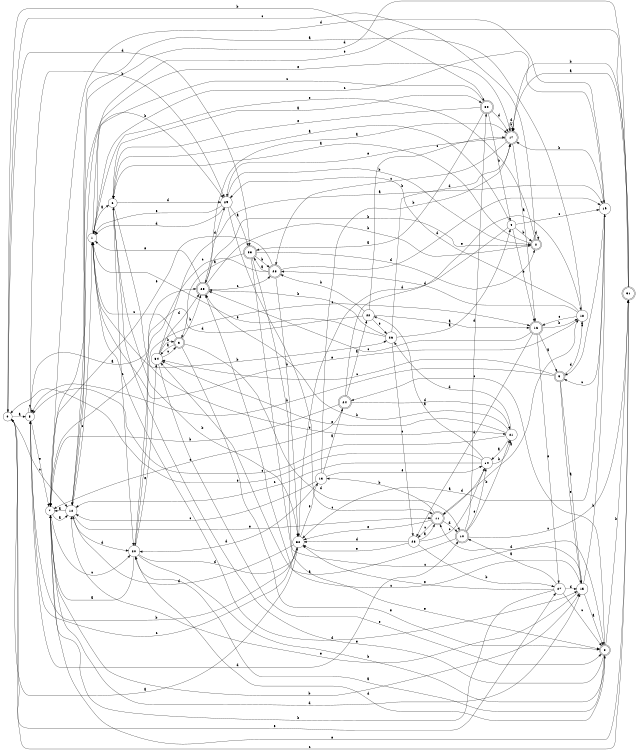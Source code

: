 digraph n28_6 {
__start0 [label="" shape="none"];

rankdir=LR;
size="8,5";

s0 [style="filled", color="black", fillcolor="white" shape="circle", label="0"];
s1 [style="filled", color="black", fillcolor="white" shape="circle", label="1"];
s2 [style="rounded,filled", color="black", fillcolor="white" shape="doublecircle", label="2"];
s3 [style="rounded,filled", color="black", fillcolor="white" shape="doublecircle", label="3"];
s4 [style="filled", color="black", fillcolor="white" shape="circle", label="4"];
s5 [style="filled", color="black", fillcolor="white" shape="circle", label="5"];
s6 [style="filled", color="black", fillcolor="white" shape="circle", label="6"];
s7 [style="filled", color="black", fillcolor="white" shape="circle", label="7"];
s8 [style="rounded,filled", color="black", fillcolor="white" shape="doublecircle", label="8"];
s9 [style="rounded,filled", color="black", fillcolor="white" shape="doublecircle", label="9"];
s10 [style="rounded,filled", color="black", fillcolor="white" shape="doublecircle", label="10"];
s11 [style="rounded,filled", color="black", fillcolor="white" shape="doublecircle", label="11"];
s12 [style="filled", color="black", fillcolor="white" shape="circle", label="12"];
s13 [style="filled", color="black", fillcolor="white" shape="circle", label="13"];
s14 [style="filled", color="black", fillcolor="white" shape="circle", label="14"];
s15 [style="filled", color="black", fillcolor="white" shape="circle", label="15"];
s16 [style="rounded,filled", color="black", fillcolor="white" shape="doublecircle", label="16"];
s17 [style="rounded,filled", color="black", fillcolor="white" shape="doublecircle", label="17"];
s18 [style="filled", color="black", fillcolor="white" shape="circle", label="18"];
s19 [style="filled", color="black", fillcolor="white" shape="circle", label="19"];
s20 [style="filled", color="black", fillcolor="white" shape="circle", label="20"];
s21 [style="filled", color="black", fillcolor="white" shape="circle", label="21"];
s22 [style="filled", color="black", fillcolor="white" shape="circle", label="22"];
s23 [style="filled", color="black", fillcolor="white" shape="circle", label="23"];
s24 [style="rounded,filled", color="black", fillcolor="white" shape="doublecircle", label="24"];
s25 [style="rounded,filled", color="black", fillcolor="white" shape="doublecircle", label="25"];
s26 [style="filled", color="black", fillcolor="white" shape="circle", label="26"];
s27 [style="filled", color="black", fillcolor="white" shape="circle", label="27"];
s28 [style="rounded,filled", color="black", fillcolor="white" shape="doublecircle", label="28"];
s29 [style="filled", color="black", fillcolor="white" shape="circle", label="29"];
s30 [style="rounded,filled", color="black", fillcolor="white" shape="doublecircle", label="30"];
s31 [style="rounded,filled", color="black", fillcolor="white" shape="doublecircle", label="31"];
s32 [style="filled", color="black", fillcolor="white" shape="circle", label="32"];
s33 [style="rounded,filled", color="black", fillcolor="white" shape="doublecircle", label="33"];
s34 [style="filled", color="black", fillcolor="white" shape="circle", label="34"];
s0 -> s5 [label="a"];
s0 -> s30 [label="b"];
s0 -> s12 [label="c"];
s0 -> s33 [label="d"];
s0 -> s27 [label="e"];
s1 -> s6 [label="a"];
s1 -> s26 [label="b"];
s1 -> s19 [label="c"];
s1 -> s15 [label="d"];
s1 -> s17 [label="e"];
s2 -> s6 [label="a"];
s2 -> s25 [label="b"];
s2 -> s0 [label="c"];
s2 -> s2 [label="d"];
s2 -> s1 [label="e"];
s3 -> s34 [label="a"];
s3 -> s25 [label="b"];
s3 -> s1 [label="c"];
s3 -> s10 [label="d"];
s3 -> s8 [label="e"];
s4 -> s6 [label="a"];
s4 -> s2 [label="b"];
s4 -> s19 [label="c"];
s4 -> s32 [label="d"];
s4 -> s16 [label="e"];
s5 -> s25 [label="a"];
s5 -> s29 [label="b"];
s5 -> s5 [label="c"];
s5 -> s10 [label="d"];
s5 -> s7 [label="e"];
s6 -> s30 [label="a"];
s6 -> s32 [label="b"];
s6 -> s20 [label="c"];
s6 -> s29 [label="d"];
s6 -> s21 [label="e"];
s7 -> s12 [label="a"];
s7 -> s15 [label="b"];
s7 -> s20 [label="c"];
s7 -> s15 [label="d"];
s7 -> s31 [label="e"];
s8 -> s20 [label="a"];
s8 -> s31 [label="b"];
s8 -> s24 [label="c"];
s8 -> s20 [label="d"];
s8 -> s6 [label="e"];
s9 -> s15 [label="a"];
s9 -> s5 [label="b"];
s9 -> s34 [label="c"];
s9 -> s18 [label="d"];
s9 -> s15 [label="e"];
s10 -> s34 [label="a"];
s10 -> s21 [label="b"];
s10 -> s31 [label="c"];
s10 -> s30 [label="d"];
s10 -> s14 [label="e"];
s11 -> s18 [label="a"];
s11 -> s13 [label="b"];
s11 -> s23 [label="c"];
s11 -> s10 [label="d"];
s11 -> s32 [label="e"];
s12 -> s7 [label="a"];
s12 -> s29 [label="b"];
s12 -> s1 [label="c"];
s12 -> s20 [label="d"];
s12 -> s11 [label="e"];
s13 -> s24 [label="a"];
s13 -> s17 [label="b"];
s13 -> s12 [label="c"];
s13 -> s20 [label="d"];
s13 -> s14 [label="e"];
s14 -> s22 [label="a"];
s14 -> s21 [label="b"];
s14 -> s12 [label="c"];
s14 -> s11 [label="d"];
s14 -> s0 [label="e"];
s15 -> s8 [label="a"];
s15 -> s19 [label="b"];
s15 -> s25 [label="c"];
s15 -> s11 [label="d"];
s15 -> s12 [label="e"];
s16 -> s9 [label="a"];
s16 -> s18 [label="b"];
s16 -> s25 [label="c"];
s16 -> s23 [label="d"];
s16 -> s27 [label="e"];
s17 -> s16 [label="a"];
s17 -> s17 [label="b"];
s17 -> s28 [label="c"];
s17 -> s17 [label="d"];
s17 -> s29 [label="e"];
s18 -> s7 [label="a"];
s18 -> s29 [label="b"];
s18 -> s16 [label="c"];
s18 -> s28 [label="d"];
s18 -> s1 [label="e"];
s19 -> s32 [label="a"];
s19 -> s17 [label="b"];
s19 -> s9 [label="c"];
s19 -> s7 [label="d"];
s19 -> s9 [label="e"];
s20 -> s7 [label="a"];
s20 -> s8 [label="b"];
s20 -> s16 [label="c"];
s20 -> s32 [label="d"];
s20 -> s34 [label="e"];
s21 -> s14 [label="a"];
s21 -> s25 [label="b"];
s21 -> s5 [label="c"];
s21 -> s26 [label="d"];
s21 -> s34 [label="e"];
s22 -> s16 [label="a"];
s22 -> s28 [label="b"];
s22 -> s17 [label="c"];
s22 -> s7 [label="d"];
s22 -> s26 [label="e"];
s23 -> s11 [label="a"];
s23 -> s27 [label="b"];
s23 -> s14 [label="c"];
s23 -> s32 [label="d"];
s23 -> s32 [label="e"];
s24 -> s22 [label="a"];
s24 -> s7 [label="b"];
s24 -> s7 [label="c"];
s24 -> s21 [label="d"];
s24 -> s18 [label="e"];
s25 -> s17 [label="a"];
s25 -> s2 [label="b"];
s25 -> s28 [label="c"];
s25 -> s29 [label="d"];
s25 -> s1 [label="e"];
s26 -> s4 [label="a"];
s26 -> s25 [label="b"];
s26 -> s23 [label="c"];
s26 -> s17 [label="d"];
s26 -> s1 [label="e"];
s27 -> s10 [label="a"];
s27 -> s7 [label="b"];
s27 -> s8 [label="c"];
s27 -> s15 [label="d"];
s27 -> s32 [label="e"];
s28 -> s33 [label="a"];
s28 -> s32 [label="b"];
s28 -> s20 [label="c"];
s28 -> s19 [label="d"];
s28 -> s7 [label="e"];
s29 -> s33 [label="a"];
s29 -> s2 [label="b"];
s29 -> s11 [label="c"];
s29 -> s1 [label="d"];
s29 -> s1 [label="e"];
s30 -> s33 [label="a"];
s30 -> s4 [label="b"];
s30 -> s1 [label="c"];
s30 -> s17 [label="d"];
s30 -> s6 [label="e"];
s31 -> s17 [label="a"];
s31 -> s17 [label="b"];
s31 -> s0 [label="c"];
s31 -> s12 [label="d"];
s31 -> s12 [label="e"];
s32 -> s0 [label="a"];
s32 -> s5 [label="b"];
s32 -> s5 [label="c"];
s32 -> s12 [label="d"];
s32 -> s13 [label="e"];
s33 -> s3 [label="a"];
s33 -> s28 [label="b"];
s33 -> s8 [label="c"];
s33 -> s2 [label="d"];
s33 -> s8 [label="e"];
s34 -> s19 [label="a"];
s34 -> s3 [label="b"];
s34 -> s3 [label="c"];
s34 -> s25 [label="d"];
s34 -> s8 [label="e"];

}